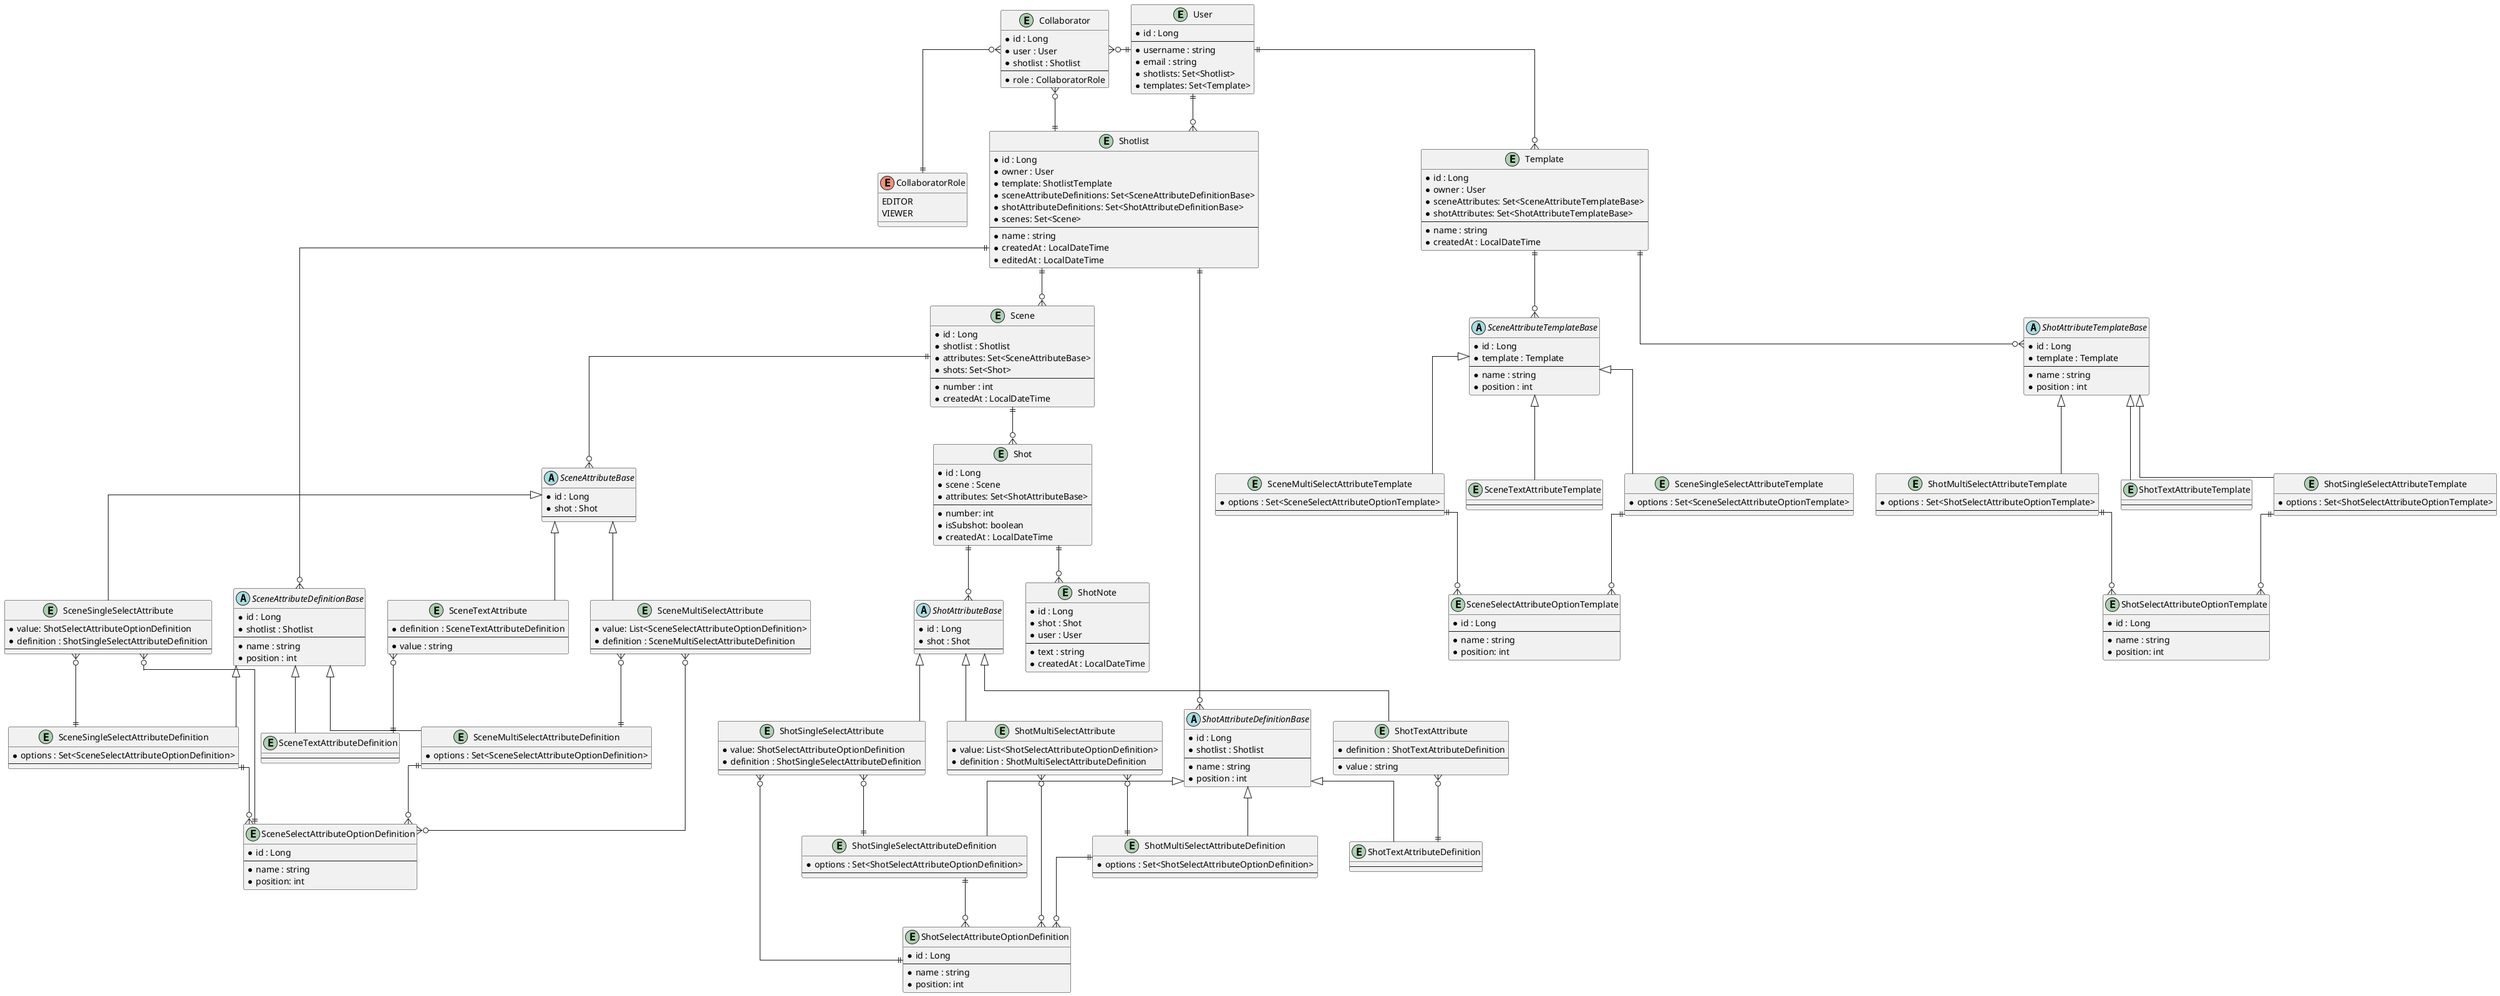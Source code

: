 @startuml
skinparam linetype ortho

entity User {
  * id : Long
  --
  * username : string
  * email : string
	* shotlists: Set<Shotlist>
	* templates: Set<Template>
}

entity Shotlist {
  * id : Long
  * owner : User
  * template: ShotlistTemplate
  * sceneAttributeDefinitions: Set<SceneAttributeDefinitionBase>
  * shotAttributeDefinitions: Set<ShotAttributeDefinitionBase>
  * scenes: Set<Scene>
  --
  * name : string
  * createdAt : LocalDateTime
  * editedAt : LocalDateTime
}

User ||--o{ Shotlist

/'
    TEMPLATE
'/

entity Template {
    * id : Long
    * owner : User
    * sceneAttributes: Set<SceneAttributeTemplateBase>
    * shotAttributes: Set<ShotAttributeTemplateBase>
    --
    * name : string
    * createdAt : LocalDateTime
}

User ||--o{ Template

abstract ShotAttributeTemplateBase {
    * id : Long
    * template : Template
    --
    * name : string
    * position : int
}

Template ||--o{ ShotAttributeTemplateBase

entity ShotSingleSelectAttributeTemplate {
    * options : Set<ShotSelectAttributeOptionTemplate>
    --
}

entity ShotMultiSelectAttributeTemplate {
    * options : Set<ShotSelectAttributeOptionTemplate>
    --
}

entity ShotSelectAttributeOptionTemplate {
    * id : Long
    --
    * name : string
    * position: int
}

ShotSingleSelectAttributeTemplate ||--o{ ShotSelectAttributeOptionTemplate
ShotMultiSelectAttributeTemplate ||--o{ ShotSelectAttributeOptionTemplate

entity ShotTextAttributeTemplate {
    --
}

ShotAttributeTemplateBase <|-down- ShotSingleSelectAttributeTemplate
ShotAttributeTemplateBase <|-down- ShotMultiSelectAttributeTemplate
ShotAttributeTemplateBase <|-down- ShotTextAttributeTemplate

abstract SceneAttributeTemplateBase {
    * id : Long
    * template : Template
    --
    * name : string
    * position : int
}

Template ||--o{ SceneAttributeTemplateBase

entity SceneSingleSelectAttributeTemplate {
    * options : Set<SceneSelectAttributeOptionTemplate>
    --
}

entity SceneMultiSelectAttributeTemplate {
    * options : Set<SceneSelectAttributeOptionTemplate>
    --
}

entity SceneSelectAttributeOptionTemplate {
    * id : Long
    --
    * name : string
    * position: int
}

SceneSingleSelectAttributeTemplate ||--o{ SceneSelectAttributeOptionTemplate
SceneMultiSelectAttributeTemplate ||--o{ SceneSelectAttributeOptionTemplate

entity SceneTextAttributeTemplate {
    --
}

SceneAttributeTemplateBase <|-down- SceneSingleSelectAttributeTemplate
SceneAttributeTemplateBase <|-down- SceneMultiSelectAttributeTemplate
SceneAttributeTemplateBase <|-down- SceneTextAttributeTemplate


/'
    SCENE ATTRIBUTE DEFINITIONS
'/

abstract SceneAttributeDefinitionBase {
    * id : Long
    * shotlist : Shotlist
    --
    * name : string
    * position : int
}

Shotlist ||--o{ SceneAttributeDefinitionBase

entity SceneSingleSelectAttributeDefinition {
    * options : Set<SceneSelectAttributeOptionDefinition>
    --
}

entity SceneMultiSelectAttributeDefinition {
    * options : Set<SceneSelectAttributeOptionDefinition>
    --
}

entity SceneSelectAttributeOptionDefinition {
    * id : Long
    --
    * name : string
    * position: int
}

SceneSingleSelectAttributeDefinition ||--o{ SceneSelectAttributeOptionDefinition
SceneMultiSelectAttributeDefinition ||--o{ SceneSelectAttributeOptionDefinition

entity SceneTextAttributeDefinition {
    --
}

SceneAttributeDefinitionBase <|-down- SceneSingleSelectAttributeDefinition
SceneAttributeDefinitionBase <|-down- SceneMultiSelectAttributeDefinition
SceneAttributeDefinitionBase <|-down- SceneTextAttributeDefinition

/'
    SCENES
'/

entity Scene {
    * id : Long
    * shotlist : Shotlist
    * attributes: Set<SceneAttributeBase>
    * shots: Set<Shot>
    --
    * number : int
    * createdAt : LocalDateTime
}

Shotlist ||--o{ Scene

abstract SceneAttributeBase {
    * id : Long
    * shot : Shot
    --
}

Scene ||--o{ SceneAttributeBase

entity SceneSingleSelectAttribute {
    * value: ShotSelectAttributeOptionDefinition
    * definition : ShotSingleSelectAttributeDefinition
    --
}

SceneSingleSelectAttribute }o--|| SceneSelectAttributeOptionDefinition
SceneSingleSelectAttribute }o--|| SceneSingleSelectAttributeDefinition

entity SceneMultiSelectAttribute {
    * value: List<SceneSelectAttributeOptionDefinition>
    * definition : SceneMultiSelectAttributeDefinition
    --
}

SceneMultiSelectAttribute }o--o{ SceneSelectAttributeOptionDefinition
SceneMultiSelectAttribute }o--|| SceneMultiSelectAttributeDefinition

entity SceneTextAttribute {
    * definition : SceneTextAttributeDefinition
    --
    * value : string
}

SceneTextAttribute }o--|| SceneTextAttributeDefinition

SceneAttributeBase <|-down- SceneSingleSelectAttribute
SceneAttributeBase <|-down- SceneMultiSelectAttribute
SceneAttributeBase <|-down- SceneTextAttribute

/'
    SHOT ATTRIBUTES DEFINITIONS
'/

abstract ShotAttributeDefinitionBase {
    * id : Long
    * shotlist : Shotlist
    --
    * name : string
    * position : int
}

Shotlist ||--o{ ShotAttributeDefinitionBase

entity ShotSingleSelectAttributeDefinition {
    * options : Set<ShotSelectAttributeOptionDefinition>
    --
}

entity ShotMultiSelectAttributeDefinition {
    * options : Set<ShotSelectAttributeOptionDefinition>
    --
}

entity ShotSelectAttributeOptionDefinition {
    * id : Long
    --
    * name : string
    * position: int
}

ShotSingleSelectAttributeDefinition ||--o{ ShotSelectAttributeOptionDefinition
ShotMultiSelectAttributeDefinition ||--o{ ShotSelectAttributeOptionDefinition

entity ShotTextAttributeDefinition {
    --
}

ShotAttributeDefinitionBase <|-down- ShotSingleSelectAttributeDefinition
ShotAttributeDefinitionBase <|-down- ShotMultiSelectAttributeDefinition
ShotAttributeDefinitionBase <|-down- ShotTextAttributeDefinition

/'
    SHOTS
'/

entity Shot {
    * id : Long
    * scene : Scene
    * attributes: Set<ShotAttributeBase>
    --
    * number: int
    * isSubshot: boolean
    * createdAt : LocalDateTime
}

Scene ||--o{ Shot

abstract ShotAttributeBase {
    * id : Long
    * shot : Shot
    --
}

Shot ||--o{ ShotAttributeBase

entity ShotSingleSelectAttribute {
    * value: ShotSelectAttributeOptionDefinition
    * definition : ShotSingleSelectAttributeDefinition
    --
}

ShotSingleSelectAttribute }o--|| ShotSelectAttributeOptionDefinition
ShotSingleSelectAttribute }o--|| ShotSingleSelectAttributeDefinition

entity ShotMultiSelectAttribute {
    * value: List<ShotSelectAttributeOptionDefinition>
    * definition : ShotMultiSelectAttributeDefinition
    --
}

ShotMultiSelectAttribute }o--o{ ShotSelectAttributeOptionDefinition
ShotMultiSelectAttribute }o--|| ShotMultiSelectAttributeDefinition

entity ShotTextAttribute {
    * definition : ShotTextAttributeDefinition
    --
    * value : string
}

ShotTextAttribute }o--|| ShotTextAttributeDefinition

ShotAttributeBase <|-down- ShotSingleSelectAttribute
ShotAttributeBase <|-down- ShotMultiSelectAttribute
ShotAttributeBase <|-down- ShotTextAttribute

/'
    NOTES
'/

entity ShotNote {
    * id : Long
    * shot : Shot
    * user : User
    --
    * text : string
    * createdAt : LocalDateTime
}

Shot ||--o{ ShotNote

/'
    SHARED USERS
'/

entity Collaborator {
    * id : Long
    * user : User
    * shotlist : Shotlist
    --
    * role : CollaboratorRole
}

enum CollaboratorRole {
  EDITOR
  VIEWER
}

Collaborator }o--|| CollaboratorRole
Collaborator }o--|| Shotlist
Collaborator }o-right-|| User

@enduml